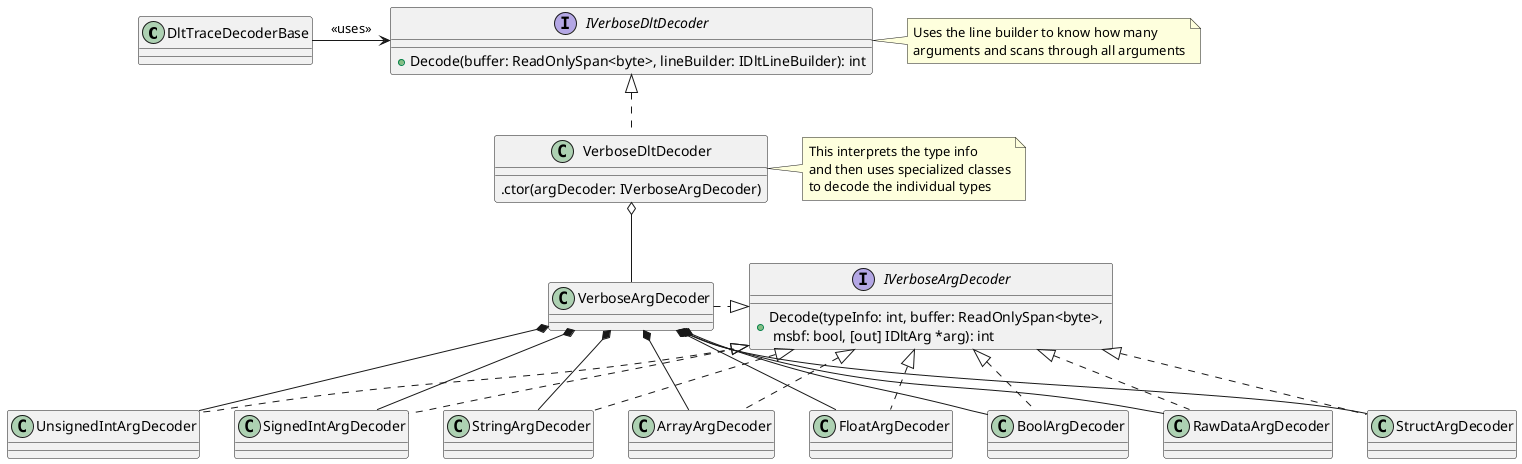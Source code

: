 @startuml DLT.DecoderVerboseClass
class DltTraceDecoderBase
DltTraceDecoderBase -r-> IVerboseDltDecoder : <<uses>>

interface IVerboseDltDecoder {
    +Decode(buffer: ReadOnlySpan<byte>, lineBuilder: IDltLineBuilder): int
}
note right
    Uses the line builder to know how many
    arguments and scans through all arguments
end note

class VerboseDltDecoder {
    .ctor(argDecoder: IVerboseArgDecoder)
}
note right
    This interprets the type info
    and then uses specialized classes
    to decode the individual types
end note
IVerboseDltDecoder <|.d. VerboseDltDecoder

interface IVerboseArgDecoder {
    +Decode(typeInfo: int, buffer: ReadOnlySpan<byte>, \n msbf: bool, [out] IDltArg *arg): int
}

class BoolArgDecoder
class SignedIntArgDecoder
class UnsignedIntArgDecoder
class FloatArgDecoder
class StringArgDecoder
class RawDataArgDecoder
class ArrayArgDecoder
class StructArgDecoder

IVerboseArgDecoder <|.d. BoolArgDecoder
IVerboseArgDecoder <|.d. SignedIntArgDecoder
IVerboseArgDecoder <|.d. UnsignedIntArgDecoder
IVerboseArgDecoder <|.d. FloatArgDecoder
IVerboseArgDecoder <|.d. StringArgDecoder
IVerboseArgDecoder <|.d. RawDataArgDecoder
IVerboseArgDecoder <|.d. ArrayArgDecoder
IVerboseArgDecoder <|.d. StructArgDecoder

VerboseDltDecoder o-d- VerboseArgDecoder

IVerboseArgDecoder <|.l. VerboseArgDecoder
VerboseArgDecoder *-- BoolArgDecoder
VerboseArgDecoder *-- SignedIntArgDecoder
VerboseArgDecoder *-- UnsignedIntArgDecoder
VerboseArgDecoder *-- FloatArgDecoder
VerboseArgDecoder *-- StringArgDecoder
VerboseArgDecoder *-- RawDataArgDecoder
VerboseArgDecoder *-- ArrayArgDecoder
VerboseArgDecoder *-- StructArgDecoder
@enduml
